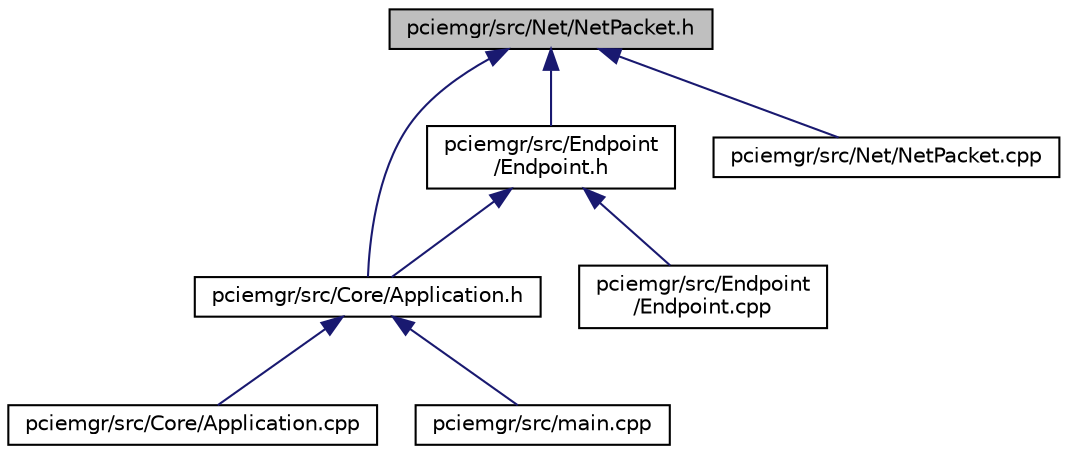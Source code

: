 digraph "pciemgr/src/Net/NetPacket.h"
{
 // LATEX_PDF_SIZE
  edge [fontname="Helvetica",fontsize="10",labelfontname="Helvetica",labelfontsize="10"];
  node [fontname="Helvetica",fontsize="10",shape=record];
  Node1 [label="pciemgr/src/Net/NetPacket.h",height=0.2,width=0.4,color="black", fillcolor="grey75", style="filled", fontcolor="black",tooltip=" "];
  Node1 -> Node2 [dir="back",color="midnightblue",fontsize="10",style="solid",fontname="Helvetica"];
  Node2 [label="pciemgr/src/Core/Application.h",height=0.2,width=0.4,color="black", fillcolor="white", style="filled",URL="$_core_2_application_8h.html",tooltip=" "];
  Node2 -> Node3 [dir="back",color="midnightblue",fontsize="10",style="solid",fontname="Helvetica"];
  Node3 [label="pciemgr/src/Core/Application.cpp",height=0.2,width=0.4,color="black", fillcolor="white", style="filled",URL="$_application_8cpp.html",tooltip=" "];
  Node2 -> Node4 [dir="back",color="midnightblue",fontsize="10",style="solid",fontname="Helvetica"];
  Node4 [label="pciemgr/src/main.cpp",height=0.2,width=0.4,color="black", fillcolor="white", style="filled",URL="$main_8cpp.html",tooltip=" "];
  Node1 -> Node5 [dir="back",color="midnightblue",fontsize="10",style="solid",fontname="Helvetica"];
  Node5 [label="pciemgr/src/Endpoint\l/Endpoint.h",height=0.2,width=0.4,color="black", fillcolor="white", style="filled",URL="$_endpoint_8h.html",tooltip=" "];
  Node5 -> Node2 [dir="back",color="midnightblue",fontsize="10",style="solid",fontname="Helvetica"];
  Node5 -> Node6 [dir="back",color="midnightblue",fontsize="10",style="solid",fontname="Helvetica"];
  Node6 [label="pciemgr/src/Endpoint\l/Endpoint.cpp",height=0.2,width=0.4,color="black", fillcolor="white", style="filled",URL="$_endpoint_8cpp.html",tooltip=" "];
  Node1 -> Node7 [dir="back",color="midnightblue",fontsize="10",style="solid",fontname="Helvetica"];
  Node7 [label="pciemgr/src/Net/NetPacket.cpp",height=0.2,width=0.4,color="black", fillcolor="white", style="filled",URL="$_net_packet_8cpp.html",tooltip=" "];
}

